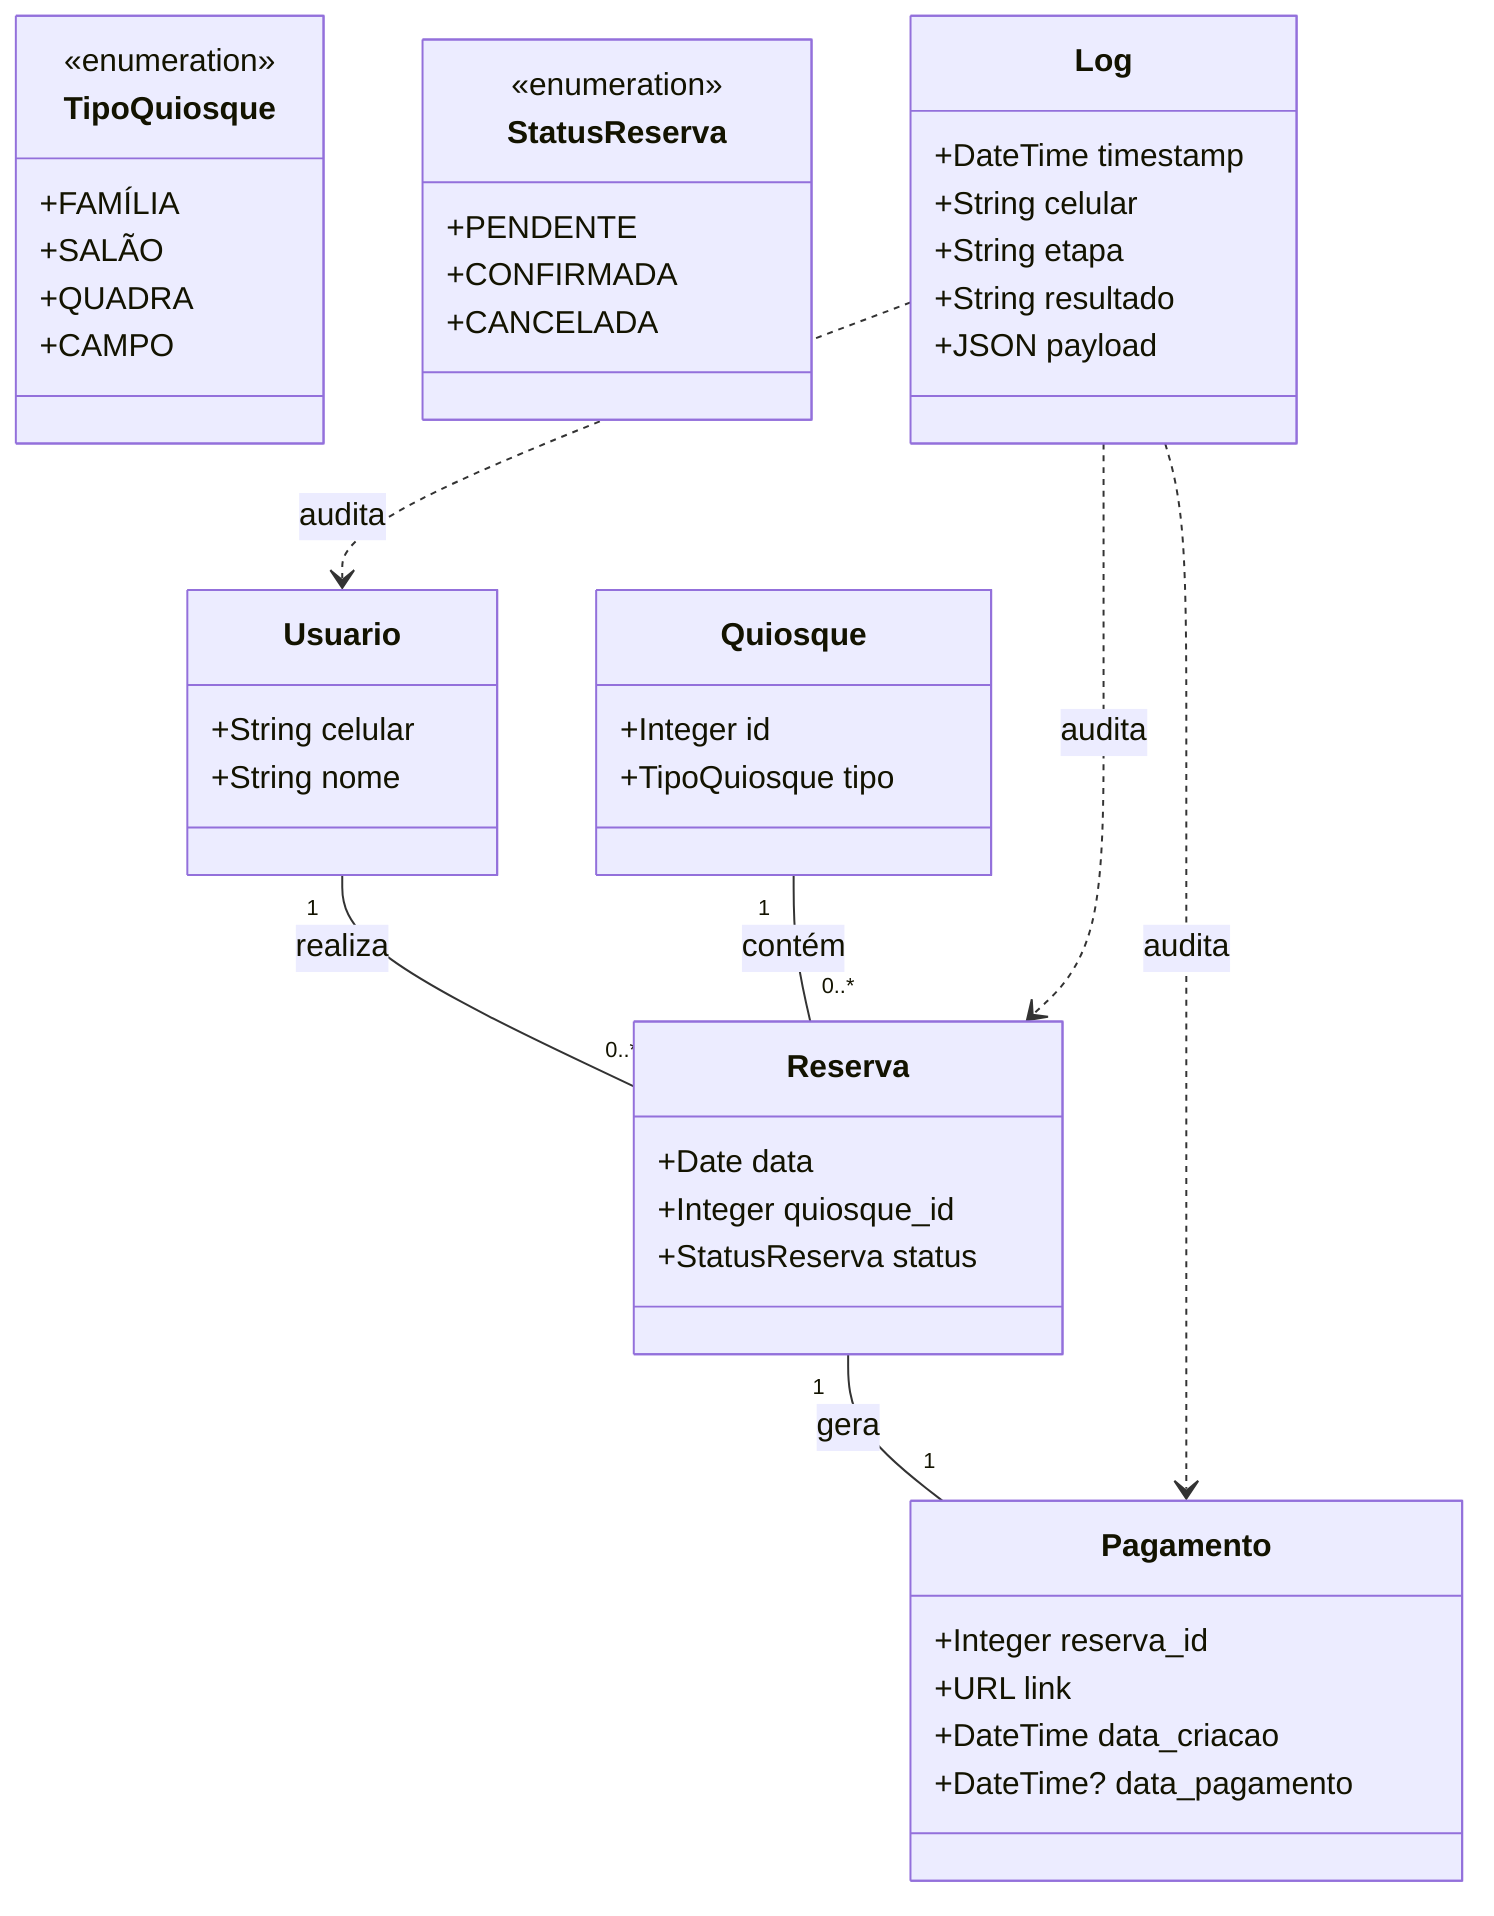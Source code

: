%% Instrução IA: Diagrama de classes corrigido, separando definições e estilos corretamente
classDiagram
    %% Instrução IA: Definir entidade Usuario com atributos principais
    class Usuario {
      +String celular
      +String nome
    }

    %% Instrução IA: Definir entidade Quiosque referenciando enum de tipo
    class Quiosque {
      +Integer id
      +TipoQuiosque tipo
    }
    %% Instrução IA: Definir enumeração de tipos de Quiosque
    class TipoQuiosque {
      <<enumeration>>
      +FAMÍLIA
      +SALÃO
      +QUADRA
      +CAMPO
    }

    %% Instrução IA: Definir entidade Reserva referenciando enum de status
    class Reserva {
      +Date data
      +Integer quiosque_id
      +StatusReserva status
    }
    %% Instrução IA: Definir enumeração de status de Reserva
    class StatusReserva {
      <<enumeration>>
      +PENDENTE
      +CONFIRMADA
      +CANCELADA
    }

    %% Instrução IA: Definir entidade Pagamento com timestamps
    class Pagamento {
      +Integer reserva_id
      +URL link
      +DateTime data_criacao
      +DateTime? data_pagamento
    }

    %% Instrução IA: Definir entidade de auditoria Log
    class Log {
      +DateTime timestamp
      +String celular
      +String etapa
      +String resultado
      +JSON payload
    }

    %% Instrução IA: Relacionamentos entre entidades
    Usuario "1" -- "0..*" Reserva : realiza
    Quiosque "1" -- "0..*" Reserva : contém
    Reserva "1" -- "1" Pagamento : gera
    %% Instrução IA: Associação indireta para auditoria de logs
    Log ..> Usuario : audita
    Log ..> Reserva : audita
    Log ..> Pagamento : audita

    %% Instrução IA: Definir estilos para classes e enums
    classDef entidade fill:#E8F0FE,stroke:#4285F4,stroke-width:1px;
    classDef enumStyle fill:#FEF3E0,stroke:#F59E0B,stroke-width:1px;

    %% Instrução IA Aplicar estilos às classes correspondentes
    %% class Usuario,Quiosque,Reserva, Pagamento,Log entidade;
    %% class TipoQuiosque,StatusReserva enumStyle;